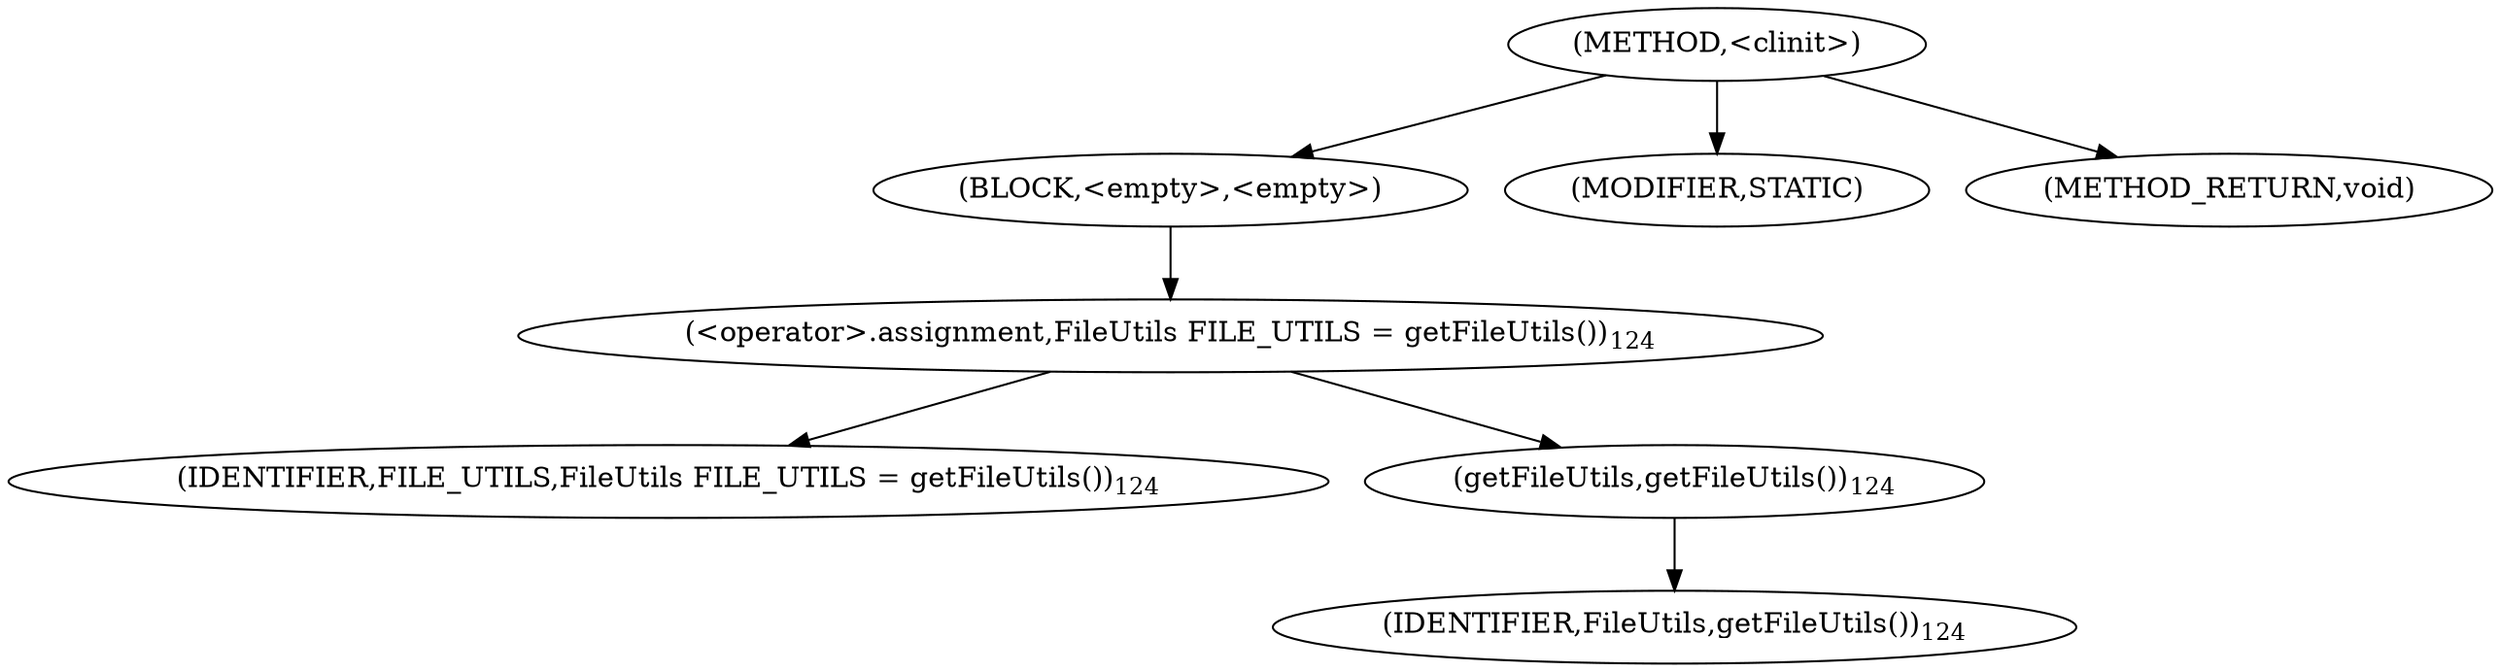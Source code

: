 digraph "&lt;clinit&gt;" {  
"1133" [label = <(METHOD,&lt;clinit&gt;)> ]
"1134" [label = <(BLOCK,&lt;empty&gt;,&lt;empty&gt;)> ]
"1135" [label = <(&lt;operator&gt;.assignment,FileUtils FILE_UTILS = getFileUtils())<SUB>124</SUB>> ]
"1136" [label = <(IDENTIFIER,FILE_UTILS,FileUtils FILE_UTILS = getFileUtils())<SUB>124</SUB>> ]
"1137" [label = <(getFileUtils,getFileUtils())<SUB>124</SUB>> ]
"1138" [label = <(IDENTIFIER,FileUtils,getFileUtils())<SUB>124</SUB>> ]
"1139" [label = <(MODIFIER,STATIC)> ]
"1140" [label = <(METHOD_RETURN,void)> ]
  "1133" -> "1134" 
  "1133" -> "1139" 
  "1133" -> "1140" 
  "1134" -> "1135" 
  "1135" -> "1136" 
  "1135" -> "1137" 
  "1137" -> "1138" 
}
